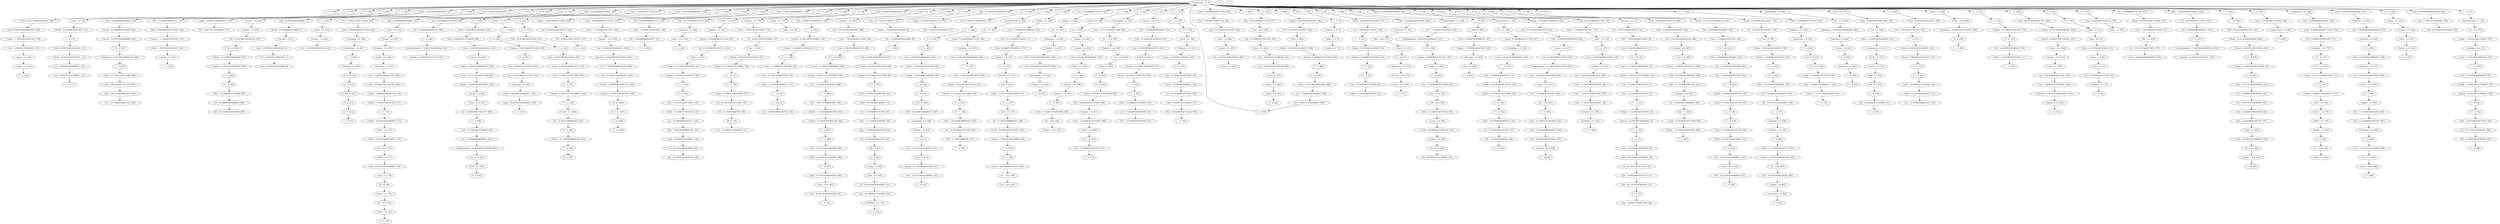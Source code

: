 strict digraph "" {
"('an', -10.618595071429148, 242)";
"('will', -22.834496893640612, 826)";
"('in', -25.0, 940)";
"('.', 0, 458)";
"('sad', -5.0, 547)";
"('dad', 1.0, 784)";
"('ever-cheerful', 0, 572)";
"('carol', -11.940227289286032, 686)";
"('.', 0, 117)";
"(\"'\", 0, 920)";
"('.', 0, 1009)";
"('her', -2.154648767857287, 420)";
"('seems', -1.154648767857287, 523)";
"('a', 0, 755)";
"('i', 0, 205)";
"('had', 1.0, 505)";
"('played', 1.0, 322)";
"('ross', 1.0, 515)";
"('role', -8.1847616864613411, 684)";
"('even', 1.0, 642)";
"(';', 0, 250)";
"('.', 0, 187)";
"('staple', 1.0, 861)";
"('(', 0, 109)";
"('age', -18.43957633148683, 747)";
"('has', -8.3567355642862324, 113)";
"('!', 0, 638)";
"('brady', -3.6509161586198857, 645)";
"('.', 0, 701)";
"('.', 0, 855)";
"(\"''\", 0, 128)";
"('brady', 3.0646094042447132, 426)";
"('the', -4.2232498410187347, 22)";
"('known', -3.0, 14)";
"('icons', 1.0, 193)";
"('really', -8.0948760571433187, 359)";
"('missed', -4.0, 887)";
"('at', -16.499049650001211, 332)";
"(',', 0, 899)";
"('who', 1.0, 321)";
"('robert', -6.8330165500004032, 173)";
"('residing', -5.0, 575)";
"('.', 0, 520)";
"('now', -9.649735207179269, 256)";
"('role', -5.2548146450254887, 422)";
"('was', -5.0, 1026)";
"('us', -8.0948760571433187, 648)";
"('of', 5.5992807037681249, 771)";
"('tv', -5.0, 738)";
"('at', 6.6432644357137676, 948)";
"('legends', 1.0, 564)";
"('2', 0, 257)";
"('at', -13.606260389286838, 922)";
"(\"'the\", 0, 325)";
"('the', -11.112285532592843, 94)";
"('bunch', 1.4145972310040378, 664)";
"('mom', -11.36792115478822, 742)";
"('to', -43.0, 369)";
"('over', -7.3567355642862342, 576)";
"('mom', -6.2101173084630901, 775)";
"('the', 19.888375079490633, 272)";
"('has', -33.237190142858296, 695)";
"('time', 1.0, 376)";
"('82', -9.5877672765309967, 116)";
"('brady', -23.797492847213682, 213)";
"('entertainment', -7.3567355642862342, 1018)";
"('brady', 9.7801349671093085, 203)";
"('hopes', 1.0, 368)";
"('bunch', -7.780537025327952, 171)";
"('dies', -9.2371901428582959, 711)";
"('at', -7.8206818678580952, 795)";
"('beauty', 1.0, 273)";
"('as', -7.0, 18)";
"('genuinely', 1.0, 474)";
"('the', 26.777410771064737, 83)";
"('close', 1.0, 609)";
"('particularly', 1.0, 355)";
"(',', 0, 658)";
"('entertainment', -11.142314085714979, 819)";
"('what', 0.0, 389)";
"('taken', -4.9402272892860317, 643)";
"('has', -17.404173592857891, 91)";
"('worked', 1.0, 384)";
"('bunch', -10.845581777438611, 580)";
"(\"'the\", 0, 983)";
"('...', 0, 758)";
"(\"''\", 0, 43)";
"('thanks', -2.4165082750002016, 814)";
"('known', 0.0, 912)";
"('are', -3.0474380285716594, 254)";
"('woman', 1.0, 397)";
"('to', -33.0, 653)";
"('mike', 1.0, 72)";
"(\"'\", 0, 726)";
"('82', 17.103058180867251, 521)";
"('.', 0, 586)";
"('a', 0, 98)";
"('life', 1.0, 976)";
"('many', 1.0, 192)";
"('at', -19.391838910715585, 157)";
"('via', -14.044655769333048, 936)";
"('nowhere', 1.0, 57)";
"('mom', 9.2632942305123027, 981)";
"('regular', 1.0, 165)";
"(',', 0, 932)";
"('stings', 1.0, 360)";
"('of', 13.639712281507251, 2)";
"('82', -9.5877672765309967, 713)";
"('from', -12.0, 647)";
"('.', 0, 132)";
"('brady', 26.568948874270802, 901)";
"('82', -21.450356368708, 729)";
"(\"'\", 0, 617)";
"('bunch', -4.7154922732172864, 452)";
"('``', 0, 449)";
"('brady', 3.0646094042447132, 170)";
"('well', 1.0, 602)";
"('most', 1.0, 740)";
"('tv', 1.0, 445)";
"('very', 1.0, 888)";
"('brady', 9.7801349671093085, 126)";
"(\"'\", 0, 403)";
"('``', 0, 86)";
"('at', -2.0351033464293522, 486)";
"('bunch', -4.7154922732172864, 89)";
"('.', 0, 776)";
"('of', -2.4411508739710008, 721)";
"('ellis', 1.0, 514)";
"('mom', 9.2632942305123027, 787)";
"('at', -2.0351033464293522, 858)";
"('what', -2.0, 78)";
"('.', 0, 194)";
"(',', 0, 70)";
"(']', 0, 413)";
"('robert', -4.9402272892860317, 777)";
"('82', -3.656472730442502, 971)";
"(',', 0, 980)";
"('has', -6.0948760571433169, 640)";
"('in', -17.0, 842)";
"('career', 1.0, 392)";
"('shag', 1.0, 339)";
"('that', -11.114708727897195, 381)";
"('a', 0, 390)";
"('all', -18.0, 364)";
"('gone', 1.0, 245)";
"(\"'s\", 0, 773)";
"('amp', -5.5711570428574895, 277)";
"('of', -10.481582451710125, 563)";
"('tv', -3.0, 573)";
"(',', 0, 665)";
"('prince', 1.0, 209)";
"('the', 33.666446462638845, 3)";
"('presence', 1.0, 857)";
"('you', -2.3248676035896345, 270)";
"('from', -12.0, 993)";
"('is', -3.5711570428574895, 977)";
"(\"'the\", 0, 789)";
"('chicago', 1.0, 798)";
"('82', -24.416003641752248, 748)";
"('ever-cheerful', 0, 145)";
"('and', -17.246742565762002, 383)";
"('on', 0.21015887569243752, 661)";
"(\"''\", 0, 694)";
"('her', -13.571157042857486, 598)";
"(\"'the\", 0, 662)";
"('years', 1.0, 817)";
"('on', -17.044655769333055, 688)";
"('on', -2.2548146450254904, 85)";
"('82', -21.450356368708, 457)";
"('of', -26.56244560718838, 335)";
"('82', 2.2748218156459998, 8)";
"('for', -29.822162211498309, 241)";
"('mourning', 1.0, 208)";
"('henderson', 71, 0)";
"('i', 0, 50)";
"('dies', 3.3814049285708521, 947)";
"('.', 0, 210)";
"('over', -4.8330165500004032, 978)";
"('was', -31.0, 363)";
"('t', 0, 995)";
"('really', -1.7855785214287447, 958)";
"('was', 5.0, 161)";
"('too', -2.309297535714574, 637)";
"('for', -4.6713229200256947, 682)";
"('dies', -9.2371901428582959, 794)";
"('at', -39.64136373571619, 30)";
"(',', 0, 428)";
"('at', -7.8206818678580952, 934)";
"('lady', -15.0, 476)";
"('died', 4.3913059890684831, 556)";
"('via', -12.579682248615121, 318)";
"(',', 0, 453)";
"('has', -10.618595071429148, 44)";
"('last', 1.0, 163)";
"('of', -7.8014385924637502, 380)";
"('82', -21.450356368708, 158)";
"('.', 0, 218)";
"('...', 0, 249)";
"('dies', 5.9051239428566813, 138)";
"('tv', -7.0, 774)";
"('think', 1.0, 379)";
"('carol', -11.940227289286032, 19)";
"(',', 0, 905)";
"('.', 0, 302)";
"('a', 0, 860)";
"('seems', -9.3567355642862342, 802)";
"('brady', 6.4223721856770126, 152)";
"('thanksgiving', -10.618595071429148, 652)";
"('to', -29.0, 803)";
"('what', -5.0, 394)";
"('like', -10.0, 471)";
"('dead', -13.666033100000806, 727)";
"('.', 0, 343)";
"('.', 0, 1036)";
"('over', -4.8330165500004032, 448)";
"('know', -9.9876653178576902, 605)";
"(',', 0, 846)";
"('of', -10.481582451710125, 818)";
"(';', 0, 133)";
"('tv', -17.0, 599)";
"('my', -1.0474380285716594, 975)";
"('future', 1.0, 631)";
"(\"''\", 0, 315)";
"('has', -17.404173592857891, 130)";
"('out', 1.0, 55)";
"('hear', -4.309297535714574, 549)";
"('has', -10.618595071429148, 316)";
"('everyone', 1.0, 806)";
"('known', -3.0, 681)";
"(',', 0, 328)";
"('at', -19.391838910715585, 728)";
"('missed', -2.0, 854)";
"('11', 1.0, 410)";
"('bunch', 13.674776239446688, 902)";
"('role', -2.3248676035896345, 914)";
"('82', -9.5877672765309967, 796)";
"('brady', 19.853423311406207, 984)";
"('brady', 6.4223721856770126, 451)";
"(',', 0, 581)";
"('on', 0.21015887569243752, 324)";
"('brady', 19.853423311406207, 790)";
"('3', 0, 1049)";
"(',', 0, 154)";
"('the', 23.332892925277683, 252)";
"(')', 0, 112)";
"('2016', -7.0474380285716585, 757)";
"('.', 0, 172)";
"('the', 30.221928616851791, 1023)";
"('liked', 1.0, 780)";
"('just', 0.60507943784621965, 508)";
"(',', 0, 320)";
"('.', 0, 824)";
"('boot', 1.0, 654)";
"('died', 6.7934794918013619, 76)";
"('the', 12.999339387916525, 816)";
"('rip', -24.379504228573275, 303)";
"('thank', 1.0, 269)";
"(',', 0, 718)";
"('weekly', -4.309297535714574, 952)";
"('lovely', -14.0, 475)";
"('too', -27.54648767857287, 611)";
"('in', -19.0, 400)";
"('.', 0, 865)";
"('together', 1.0, 385)";
"('says', 1.0, 123)";
"('like', -4.0, 52)";
"('on', 5.1401059171282917, 310)";
"('at', -19.391838910715585, 93)";
"('actress', -3.0474380285716594, 931)";
"('be', -1.8562187458071104, 482)";
"('.', 0, 649)";
"('know', 0.10721073928562763, 418)";
"('.', 0, 546)";
"('today', 1.0, 557)";
"('.', 0, 829)";
"('bunch', 7.5446867352253619, 791)";
"('has', 0.69070246428542603, 189)";
"('reed', 1.0, 174)";
"('she', 0.4288429571425123, 884)";
"('be', -3.6274624949685332, 886)";
"('82', 2.2748218156459998, 766)";
"('82', -33.312945460885004, 435)";
"('brady', -13.724204502916784, 896)";
"('was', -11.0, 859)";
"('a', 0, 473)";
"('she', -35.534152996430556, 698)";
"('.', 0, 869)";
"('on', -31.834496893640612, 651)";
"('died', -19.63042903826031, 131)";
"('has', -15.142314085714975, 330)";
"('thanksgiving', -6.8330165500004032, 357)";
"('at', -19.391838910715585, 456)";
"('mom', 9.2632942305123027, 37)";
"('is', 0.21442147857125526, 404)";
"(',', 0, 680)";
"('brady', 6.4223721856770126, 723)";
"('will', -11.114708727897195, 891)";
"('character', 1.0, 167)";
"('dies', -4.1897521142866374, 969)";
"('the', -7.6677676868057887, 333)";
"(';', 0, 415)";
"('this', -6.2020867964289472, 565)";
"('-', 0, 82)";
"('age', -19.904549852204756, 95)";
"('ann', 1.0, 179)";
"(\"''\", 0, 582)";
"('died', -24.434776043726067, 431)";
"('.', 0, 196)";
"('at', -19.391838910715585, 746)";
"('.', 0, 159)";
"('america', 1.0, 772)";
"('the', 23.332892925277683, 483)";
"('the', 16.443857233703579, 629)";
"('matriarch', -2.4165082750002016, 904)";
"('brunch', 1.0, 5)";
"('great', 1.0, 391)";
"('in', -37.0, 182)";
"('next', 1.0, 484)";
"(',', 0, 986)";
"('davis', 1.0, 181)";
"('bunch', -23.105760785881266, 25)";
"(\"'\", 0, 329)";
"('-', 0, 33)";
"('mrs.', 0, 894)";
"('broadway', -6.8330165500004032, 843)";
"('tracee', 1.0, 513)";
"('.', 0, 632)";
"(',', 0, 443)";
"('iconic', -3.0, 342)";
"('is', 1.4762809857141703, 623)";
"('peace', -16.0, 868)";
"('foreseeable', 1.0, 630)";
"('young', 1.0, 525)";
"('too', -4.8330165500004032, 191)";
"('.', 0, 268)";
"('bunch', -23.105760785881266, 263)";
"('bunch', 1.4145972310040378, 918)";
"('brady', -0.29315337718758627, 579)";
"(\"'\", 0, 793)";
"('the', -7.6677676868057887, 690)";
"('.', 0, 603)";
"('for', 1.6163869028424607, 913)";
"(';', 0, 800)";
"('.', 0, 897)";
"('82', -15.519061822619499, 923)";
"('on', 5.1401059171282917, 788)";
"('brady', 13.137897748541608, 917)";
"('you', -21.369523372922682, 825)";
"('thanks', -1.154648767857287, 754)";
"('for', -2.575419645736309, 271)";
"('news', -5.5711570428574895, 551)";
"('app', 1.0, 938)";
"('.', 0, 942)";
"('brady', -13.724204502916784, 691)";
"('brady', 19.853423311406207, 312)";
"('2016', -21.725805810714775, 801)";
"('miracles-i', 0, 844)";
"('irl', 1.0, 610)";
"('died', -17.228255535527431, 331)";
"('--', 0, 388)";
"('lot', -2.4165082750002016, 756)";
"('peace', -15.0, 941)";
"('seemed', 1.0, 470)";
"('be', -28.424874983228442, 804)";
"('to', 1.0, 625)";
"('.', 0, 142)";
"('rest', -17.451611621429553, 866)";
"('the', -4.2232498410187347, 863)";
"('.', 0, 436)";
"('b.', 0, 180)";
"('mom', -1.0523134621379597, 574)";
"('the', 6.1103036963424202, 578)";
"('died', -19.63042903826031, 92)";
"('gave', 1.0, 821)";
"('.', 0, 477)";
"('a', 0, 561)";
"('07";
"('dies', -24.379504228573275, 583)";
"('on', -7.1847616864613428, 1042)";
"('dominate', 1.0, 626)";
"(',', 0, 596)";
"('weekly', -4.309297535714574, 1019)";
"(',', 0, 911)";
"('in', 1.0, 509)";
"(',', 0, 737)";
"('died', -19.63042903826031, 745)";
"('.', 0, 516)";
"('musicals', 1.0, 847)";
"('residing', -3.0, 447)";
"('and', -4.6713229200256947, 393)";
"('for', 1.6163869028424607, 419)";
"('can', -3.0474380285716594, 378)";
"('bunch', -4.7154922732172864, 153)";
"('``', 0, 23)";
"('she', -27.962995953573063, 362)";
"('!', 0, 655)";
"('castle', 1.0, 73)";
"('will', -0.85989408287170743, 481)";
"('lady', -15.0, 305)";
"(';', 0, 414)";
"('!', 0, 199)";
"('died', -24.434776043726067, 175)";
"(\"'the\", 0, 916)";
"('mom', 4.1054903841871724, 446)";
"('brady', 3.0646094042447132, 1044)";
"('.', 0, 386)";
"('.', 0, 880)";
"('brady', -13.724204502916784, 24)";
"('mom', -44.893646155901578, 367)";
"('tribune', 1.0, 799)";
"('on', 5.1401059171282917, 38)";
"('iconic', -1.0, 659)";
"('were', -11.880454578572063, 608)";
"('dead', 0.21442147857125526, 974)";
"('on', -17.044655769333055, 21)";
"('taken', -1.7855785214287447, 190)";
"('reid', 1.0, 778)";
"('still', -6.2020867964289472, 207)";
"('in', -27.0, 867)";
"('you', -0.85989408287170743, 1037)";
"('.', 0, 236)";
"('came', 1.0, 54)";
"('be', -0.084974996645688528, 853)";
"('(', 0, 354)";
"('weekend', 1.0, 864)";
"('82', 5.2404690886902507, 141)";
"('carol', -7.0474380285716585, 202)";
"('favorite', -3.0474380285716594, 1041)";
"('mom', 9.2632942305123027, 309)";
"('-', 0, 797)";
"('the', 12.999339387916525, 87)";
"('at', -7.8206818678580952, 989)";
"('mom', -34.57803846325131, 285)";
"('the', 12.999339387916525, 424)";
"('and', -29.822162211498309, 178)";
"('lover', 1.0, 69)";
"('living', 1.0, 164)";
"('of', -21.202157888695623, 261)";
"('``', 0, 39)";
"('has', -21.927892607143718, 430)";
"('82', -45.175534553061993, 32)";
"('be', -40.823581227358396, 370)";
"('bunch', -7.780537025327952, 1045)";
"('at', -2.0351033464293522, 621)";
"('.', 0, 697)";
"('82.', 0, 97)";
"('never', 1.0, 779)";
"('always', -9.0, 892)";
"('82', 5.2404690886902507, 1016)";
"('lovely', -7.0, 396)";
"('has', -33.237190142858296, 28)";
"('-', 0, 991)";
"('ap', -14.404173592857894, 34)";
"(',', 0, 919)";
"(',', 0, 36)";
"('coach', 1.0, 485)";
"('brady', 6.4223721856770126, 88)";
"('huge', 1.0, 99)";
"('.', 0, 468)";
"('brady', 26.568948874270802, 4)";
"('dead', -1.0474380285716594, 219)";
"('has', -17.404173592857891, 744)";
"('.', 0, 215)";
"('bunch', -4.7154922732172864, 724)";
"('on', 0.21015887569243752, 915)";
"('82', 8.2061163617345017, 221)";
"('now', -8.1847616864613411, 255)";
"('bradys', 1.0, 607)";
"('.', 0, 398)";
"(\"''\", 0, 26)";
"('brady', 23.211186092838506, 928)";
"('.', 0, 283)";
"('at', 9.5360536964281373, 220)";
"('brady', 13.137897748541608, 326)";
"('of', -21.202157888695623, 280)";
"(',', 0, 144)";
"('mom', -13.946823077950789, 129)";
"('lot', -4.309297535714574, 562)";
"('she', -26.070206692858697, 433)";
"('via', -19.904549852204756, 134)";
"('died', 9.1956529945342425, 954)";
"('.', 0, 559)";
"('to', -33.0, 286)";
"('the', -4.2232498410187347, 937)";
"('.', 0, 104)";
"(')', 0, 358)";
"('tv', -25.0, 783)";
"('of', -10.481582451710125, 56)";
"('.', 0, 204)";
"('brady', -0.29315337718758627, 687)";
"('carol', -20.094876057143317, 281)";
"('a', 0, 262)";
"('.', 0, 618)";
"(',', 0, 27)";
"('aged', -4.9402272892860317, 712)";
"('peace', -12.0, 401)";
"('died', -36.445643557390461, 696)";
"('dies', -19.332066200001613, 156)";
"('.', 0, 813)";
"('us', -7.463946303571861, 822)";
"('taking', 1.0, 805)";
"('now', -0.85989408287170743, 405)";
"('brady', 19.853423311406207, 40)";
"('not', -17.451611621429553, 211)";
"('-', 0, 373)";
"('!', 0, 198)";
"('died', -10.021735027328791, 114)";
"(',', 0, 13)";
"('.', 0, 883)";
"('that', -6.7197881657434149, 53)";
"('the', 30.221928616851791, 927)";
"(',', 0, 417)";
"('being', 1.0, 781)";
"('mom', 4.1054903841871724, 323)";
"('the', 12.999339387916525, 450)";
"('dies', -6.7134711285724684, 906)";
"(',', 0, 786)";
"('brady', 13.137897748541608, 663)";
"('at', 3.7504751749993943, 765)";
"('``', 0, 689)";
"('!', 0, 753)";
"('brady', -0.29315337718758627, 258)";
"('.', 0, 552)";
"('.', 0, 1033)";
"('via', -21.369523372922682, 731)";
"('role', -0.85989408287170743, 770)";
"('.', 0, 961)";
"('was', 5.0, 507)";
"('bunch', -23.105760785881266, 692)";
"('short', 1.0, 260)";
"('only', -1.154648767857287, 375)";
"('at', -13.606260389286838, 668)";
"('of', -42.643308762666628, 101)";
"('dies', -14.284628171429958, 921)";
"('favorite', -5.5711570428574895, 1031)";
"('brady', 23.211186092838506, 1024)";
"('tv', -3.0, 421)";
"('missed', -18.0, 828)";
"('of', -7.8014385924637502, 1029)";
"(\"'s\", 0, 259)";
"('mother', 1.0, 660)";
"('";
"('as', -7.0, 685)";
"('away', 1.0, 646)";
"('at', 3.7504751749993943, 7)";
"('entertainment', -7.3567355642862342, 951)";
"('.', 0, 675)";
"('bunch', 10.609731487336024, 1025)";
"(\"''\", 0, 542)";
"('still', -1.7855785214287447, 524)";
"('tv', 1.0, 146)";
"('.', 0, 500)";
"('lt', 1.0, 1047)";
"(',', 0, 408)";
"('performed', 1.0, 841)";
"('including', 1.0, 597)";
"(\"''\", 0, 454)";
"('the', 33.666446462638845, 769)";
"('that', -2.3248676035896345, 510)";
"('and', -13.054936017183234, 498)";
"('famous', 1.0, 741)";
"('82', -9.5877672765309967, 990)";
"('trending', 1.0, 406)";
"(\"''\", 0, 90)";
"('.', 0, 58)";
"('82', -27.381650914796502, 336)";
"('``', 0, 125)";
"('``', 0, 577)";
"('dies', -9.2371901428582959, 933)";
"('.', 0, 361)";
"('in', -25.0, 176)";
"('of', -29.242589466434751, 96)";
"('an', -8.7258058107147765, 239)";
"('with', 1.0, 512)";
"('her', -5.4165082750002007, 856)";
"('was', -23.0, 238)";
"(',', 0, 743)";
"('me', 1.0, 960)";
"('.', 0, 1022)";
"('brady', -17.081967284349084, 282)";
"('the', 19.888375079490633, 124)";
"('she', 0.4288429571425123, 543)";
"(\"'m\", 0, 206)";
"('82', -27.381650914796502, 585)";
"('&', 0, 1046)";
"('mrs.', 0, 110)";
"('(', 0, 265)";
"('``', 0, 311)";
"('she', -20.391838910715578, 237)";
"('.', 0, 222)";
"('[', 0, 411)";
"('rip', -14.284628171429958, 517)";
"('all', -19.0, 287)";
"('be', -16.026168739098487, 893)";
"('carol', -18.463946303571859, 895)";
"('trends', 1.0, 620)";
"('.', 0, 518)";
"('82', 5.2404690886902507, 949)";
"('wit', 1.0, 279)";
"(',', 0, 308)";
"('went', 1.0, 992)";
"('role', -8.1847616864613411, 17)";
"('shows', 1.0, 1032)";
"('famed', 1.0, 719)";
"('``', 0, 926)";
"('always', -3.0, 1039)";
"('the', 9.5548215421294742, 169)";
"('part', 1.0, 100)";
"(\"''\", 0, 930)";
"('my', -26.284628171429958, 102)";
"('feel', 1.0, 51)";
"('i', 0, 604)";
"('rest', -12.404173592857894, 399)";
"('bunch', -1.6504475211066243, 127)";
"('i', 0, 377)";
"('carol', -13.571157042857486, 644)";
"('.', 0, 526)";
"('as', -12.0, 601)";
"('!', 0, 752)";
"('dies', -9.2371901428582959, 988)";
"('.', 0, 567)";
"('ranking', 1.0, 409)";
"('no', 0.10721073928562763, 197)";
"('for', -4.6713229200256947, 15)";
"('for', -17.246742565762002, 862)";
"('a', 0, 284)";
"('losing', -3.0474380285716594, 560)";
"('and', -27.726258937208925, 650)";
"('a', 0, 395)";
"(\"'s\", 0, 253)";
"('dude', 1.0, 77)";
"('mean', 1.0, 845)";
"('...', 0, 996)";
"('not', -4.8330165500004032, 201)";
"('age', -18.43957633148683, 334)";
"('age', -3.7898411243075607, 140)";
"(',', 0, 925)";
"(';', 0, 1048)";
"('!', 0, 246)";
"(',', 0, 42)";
"('talented', 1.0, 304)";
"('ever-cheerful', 0, 444)";
"('you', -2.3248676035896345, 957)";
"('adult', 1.0, 166)";
"('my', -9.8804545785720634, 1030)";
"('her', -7.0474380285716585, 16)";
"('.', 0, 49)";
"('was', -1.0, 341)";
"(',', 0, 693)";
"('brady', -0.29315337718758627, 20)";
"('much', -3.6783677821431171, 889)";
"('.', 0, 503)";
"('just', -0.85989408287170743, 522)";
"('forever', 1.0, 852)";
"('the', 9.5548215421294742, 1043)";
"('.', 0, 612)";
"('commercial', 1.0, 511)";
"('2014', 1.0, 183)";
"('82', -15.519061822619499, 669)";
"('she', -12.820681867858092, 469)";
"('senator', 1.0, 71)";
"('-', 0, 950)";
"('haircut', 1.0, 340)";
"('age', -28.694390976512317, 31)";
"('family', -11.0, 600)";
"('bunch', 7.5446867352253619, 41)";
"('every', 1.0, 366)";
"('at', 6.6432644357137676, 1015)";
"('were', -1.154648767857287, 1038)";
"('is', 1.4762809857141703, 973)";
"('one', 1.0, 1028)";
"('was', -29.0, 434)";
"('dies', 0.85768591428502106, 6)";
"('...', 0, 955)";
"('a', 0, 782)";
"('you', -14.044655769333048, 820)";
"('twitter', 1.0, 627)";
"('rest', -16.189752114286637, 939)";
"('dies', 3.3814049285708521, 1014)";
"('going', 1.0, 624)";
"('died', -12.42390853006167, 317)";
"('dies', -14.284628171429958, 667)";
"('long', 1.0, 244)";
"('at', -25.177417432144331, 584)";
"('was', -39.0, 699)";
"('...', 0, 558)";
"('positivity', 1.0, 545)";
"('this', -4.9402272892860317, 550)";
"('at', -4.9278926071437255, 907)";
"('icon', 1.0, 240)";
"('and', -10.959032742893847, 890)";
"('year', -6.8330165500004032, 566)";
"('.', 0, 306)";
"(\"'\", 0, 666)";
"('on', -4.7197881657434166, 423)";
"('bunch', 7.5446867352253619, 985)";
"('the', 33.666446462638845, 900)";
"('.', 0, 749)";
"(',', 0, 792)";
"(';', 0, 251)";
"('embraced', 1.0, 768)";
"('.', 0, 184)";
"('mrs.', 0, 212)";
"('to', -9.0, 548)";
"('brady', 16.495660529973907, 111)";
"('bunch', 7.5446867352253619, 313)";
"('residing', -3.0, 148)";
"('the', 12.999339387916525, 151)";
"('!', 0, 200)";
"('always', -5.0, 1027)";
"('.2016', 0, 956)";
"('her', -7.0474380285716585, 683)";
"('for', -4.6713229200256947, 628)";
"('at', -7.8206818678580952, 115)";
"('!', 0, 807)";
"(',', 0, 274)";
"('be', -28.424874983228442, 827)";
"('the', 30.221928616851791, 374)";
"('on', -17.044655769333055, 356)";
"('-', 0, 1017)";
"(\"'\", 0, 987)";
"('2016', -0.52371901428582923, 188)";
"('bunch', 1.4145972310040378, 327)";
"('the', 33.666446462638845, 162)";
"('#', 0, 730)";
"('more', 1.0, 619)";
"('draining', 1.0, 959)";
"('2016', -5.4165082750002007, 639)";
"('on', 5.1401059171282917, 982)";
"(';', 0, 278)";
"(',', 0, 497)";
"('died', -12.42390853006167, 45)";
"(',', 0, 725)";
"(\"''\", 0, 849)";
"('will', 2.0700529585641463, 851)";
"(\"''\", 0, 429)";
"('1992', 1.0, 177)";
"('82', -6.6221200034867493, 908)";
"('over', -4.8330165500004032, 149)";
"('broadway', -8.0948760571433187, 994)";
"('that', -27.22941745579439, 365)";
"('my', -4.8330165500004032, 1040)";
"('at', 9.5360536964281373, 139)";
"('``', 0, 150)";
"('mom', -1.0523134621379597, 720)";
"('aged', -3.6783677821431171, 970)";
"(\"'s\", 0, 903)";
"('82', -48.141181826106248, 700)";
"(\"'the\", 0, 722)";
"('&', 0, 276)";
"('now', -8.1847616864613411, 641)";
"('democracy', 1.0, 499)";
"('dies', -19.332066200001613, 455)";
"('will', -2.3248676035896345, 885)";
"('mom', 4.1054903841871724, 147)";
"('bunch', -7.780537025327952, 427)";
"('texas', 1.0, 487)";
"('worldwide', 1.0, 407)";
"('.', 0, 432)";
"(\"'s\", 0, 739)";
"('the', -24.890356915741052, 606)";
"(',', 0, 571)";
"('such', 1.0, 472)";
"('on', -7.1847616864613428, 168)";
"('warmth', 1.0, 275)";
"('died', -36.445643557390461, 29)";
"('she', 0.4288429571425123, 504)";
"(\"'s\", 0, 338)";
"('her', -13.571157042857486, 382)";
"('via', -12.579682248615121, 909)";
"('radiated', 1.0, 544)";
"('too', -21.237190142858296, 214)";
"('for', -6.7672261943150787, 815)";
"('all', -13.0, 823)";
"('82', -9.5877672765309967, 935)";
"('bunch', 10.609731487336024, 929)";
"('``', 0, 425)";
"('dies', 0.85768591428502106, 764)";
"(',', 0, 314)";
"('mom', 1.5265884610246054, 84)";
"('childhood', 1.0, 103)";
"('!', 0, 848)";
"(\"''\", 0, 155)";
"('era', 1.0, 243)";
"('an', -10.618595071429148, 242)" -> "('era', 1.0, 243)";
"('will', -22.834496893640612, 826)" -> "('be', -28.424874983228442, 827)";
"('in', -25.0, 940)" -> "('peace', -15.0, 941)";
"('sad', -5.0, 547)" -> "('to', -9.0, 548)";
"('ever-cheerful', 0, 572)" -> "('tv', -3.0, 573)";
"('carol', -11.940227289286032, 686)" -> "('brady', -0.29315337718758627, 687)";
"(\"'\", 0, 920)" -> "('dies', -14.284628171429958, 921)";
"('her', -2.154648767857287, 420)" -> "('tv', -3.0, 421)";
"('seems', -1.154648767857287, 523)" -> "('still', -1.7855785214287447, 524)";
"('a', 0, 755)" -> "('lot', -2.4165082750002016, 756)";
"('i', 0, 205)" -> "(\"'m\", 0, 206)";
"('played', 1.0, 322)" -> "('mom', 4.1054903841871724, 323)";
"('ross', 1.0, 515)" -> "('.', 0, 516)";
"('role', -8.1847616864613411, 684)" -> "('as', -7.0, 685)";
"('even', 1.0, 642)" -> "('taken', -4.9402272892860317, 643)";
"(';', 0, 250)" -> "(';', 0, 251)";
"('.', 0, 187)" -> "('2016', -0.52371901428582923, 188)";
"('staple', 1.0, 861)" -> "('for', -17.246742565762002, 862)";
"('(', 0, 109)" -> "('mrs.', 0, 110)";
"('age', -18.43957633148683, 747)" -> "('82', -24.416003641752248, 748)";
"('has', -8.3567355642862324, 113)" -> "('died', -10.021735027328791, 114)";
"('!', 0, 638)" -> "('2016', -5.4165082750002007, 639)";
"('brady', -3.6509161586198857, 645)" -> "('away', 1.0, 646)";
"('.', 0, 855)" -> "('her', -5.4165082750002007, 856)";
"(\"''\", 0, 128)" -> "('mom', -13.946823077950789, 129)";
"('brady', 3.0646094042447132, 426)" -> "('bunch', -7.780537025327952, 427)";
"('the', -4.2232498410187347, 22)" -> "('``', 0, 23)";
"('known', -3.0, 14)" -> "('for', -4.6713229200256947, 15)";
"('icons', 1.0, 193)" -> "('.', 0, 194)";
"('really', -8.0948760571433187, 359)" -> "('stings', 1.0, 360)";
"('missed', -4.0, 887)" -> "('very', 1.0, 888)";
"('at', -16.499049650001211, 332)" -> "('the', -7.6677676868057887, 333)";
"(',', 0, 899)" -> "('the', 33.666446462638845, 900)";
"('who', 1.0, 321)" -> "('played', 1.0, 322)";
"('robert', -6.8330165500004032, 173)" -> "('reed', 1.0, 174)";
"('residing', -5.0, 575)" -> "('over', -7.3567355642862342, 576)";
"('.', 0, 520)" -> "('82', 17.103058180867251, 521)";
"('now', -9.649735207179269, 256)" -> "('2', 0, 257)";
"('role', -5.2548146450254887, 422)" -> "('on', -4.7197881657434166, 423)";
"('was', -5.0, 1026)" -> "('always', -5.0, 1027)";
"('us', -8.0948760571433187, 648)" -> "('.', 0, 649)";
"('of', 5.5992807037681249, 771)" -> "('america', 1.0, 772)";
"('tv', -5.0, 738)" -> "(\"'s\", 0, 739)";
"('at', 6.6432644357137676, 948)" -> "('82', 5.2404690886902507, 949)";
"('legends', 1.0, 564)" -> "('this', -6.2020867964289472, 565)";
"('2', 0, 257)" -> "('brady', -0.29315337718758627, 258)";
"('at', -13.606260389286838, 922)" -> "('82', -15.519061822619499, 923)";
"(\"'the\", 0, 325)" -> "('brady', 13.137897748541608, 326)";
"('the', -11.112285532592843, 94)" -> "('age', -19.904549852204756, 95)";
"('bunch', 1.4145972310040378, 664)" -> "(',', 0, 665)";
"('mom', -11.36792115478822, 742)" -> "(',', 0, 743)";
"('to', -43.0, 369)" -> "('be', -40.823581227358396, 370)";
"('over', -7.3567355642862342, 576)" -> "('``', 0, 577)";
"('mom', -6.2101173084630901, 775)" -> "('.', 0, 776)";
"('the', 19.888375079490633, 272)" -> "('beauty', 1.0, 273)";
"('has', -33.237190142858296, 695)" -> "('died', -36.445643557390461, 696)";
"('time', 1.0, 376)" -> "('i', 0, 377)";
"('82', -9.5877672765309967, 116)" -> "('.', 0, 117)";
"('brady', -23.797492847213682, 213)" -> "('too', -21.237190142858296, 214)";
"('entertainment', -7.3567355642862342, 1018)" -> "('weekly', -4.309297535714574, 1019)";
"('brady', 9.7801349671093085, 203)" -> "('.', 0, 204)";
"('hopes', 1.0, 368)" -> "('to', -43.0, 369)";
"('bunch', -7.780537025327952, 171)" -> "('.', 0, 172)";
"('dies', -9.2371901428582959, 711)" -> "('aged', -4.9402272892860317, 712)";
"('at', -7.8206818678580952, 795)" -> "('82', -9.5877672765309967, 796)";
"('beauty', 1.0, 273)" -> "(',', 0, 274)";
"('as', -7.0, 18)" -> "('carol', -11.940227289286032, 19)";
"('genuinely', 1.0, 474)" -> "('lovely', -14.0, 475)";
"('the', 26.777410771064737, 83)" -> "('mom', 1.5265884610246054, 84)";
"('close', 1.0, 609)" -> "('irl', 1.0, 610)";
"('particularly', 1.0, 355)" -> "('on', -17.044655769333055, 356)";
"(',', 0, 658)" -> "('iconic', -1.0, 659)";
"('entertainment', -11.142314085714979, 819)" -> "('you', -14.044655769333048, 820)";
"('what', 0.0, 389)" -> "('a', 0, 390)";
"('taken', -4.9402272892860317, 643)" -> "('carol', -13.571157042857486, 644)";
"('has', -17.404173592857891, 91)" -> "('died', -19.63042903826031, 92)";
"('worked', 1.0, 384)" -> "('together', 1.0, 385)";
"('bunch', -10.845581777438611, 580)" -> "(',', 0, 581)";
"(\"'the\", 0, 983)" -> "('brady', 19.853423311406207, 984)";
"(\"''\", 0, 43)" -> "('has', -10.618595071429148, 44)";
"('thanks', -2.4165082750002016, 814)" -> "('for', -6.7672261943150787, 815)";
"('known', 0.0, 912)" -> "('for', 1.6163869028424607, 913)";
"('are', -3.0474380285716594, 254)" -> "('now', -8.1847616864613411, 255)";
"('woman', 1.0, 397)" -> "('.', 0, 398)";
"('to', -33.0, 653)" -> "('boot', 1.0, 654)";
"('mike', 1.0, 72)" -> "('castle', 1.0, 73)";
"(\"'\", 0, 726)" -> "('dead', -13.666033100000806, 727)";
"('82', 17.103058180867251, 521)" -> "('just', -0.85989408287170743, 522)";
"('a', 0, 98)" -> "('huge', 1.0, 99)";
"('life', 1.0, 976)" -> "('is', -3.5711570428574895, 977)";
"('many', 1.0, 192)" -> "('icons', 1.0, 193)";
"('at', -19.391838910715585, 157)" -> "('82', -21.450356368708, 158)";
"('via', -14.044655769333048, 936)" -> "('the', -4.2232498410187347, 937)";
"('nowhere', 1.0, 57)" -> "('.', 0, 58)";
"('mom', 9.2632942305123027, 981)" -> "('on', 5.1401059171282917, 982)";
"('regular', 1.0, 165)" -> "('adult', 1.0, 166)";
"(',', 0, 932)" -> "('dies', -9.2371901428582959, 933)";
"('stings', 1.0, 360)" -> "('.', 0, 361)";
"('of', 13.639712281507251, 2)" -> "('the', 33.666446462638845, 3)";
"('from', -12.0, 647)" -> "('us', -8.0948760571433187, 648)";
"('.', 0, 132)" -> "(';', 0, 133)";
"('brady', 26.568948874270802, 901)" -> "('bunch', 13.674776239446688, 902)";
"('82', -21.450356368708, 729)" -> "('#', 0, 730)";
"(\"'\", 0, 617)" -> "('.', 0, 618)";
"('bunch', -4.7154922732172864, 452)" -> "(',', 0, 453)";
"('``', 0, 449)" -> "('the', 12.999339387916525, 450)";
"('brady', 3.0646094042447132, 170)" -> "('bunch', -7.780537025327952, 171)";
"('well', 1.0, 602)" -> "('.', 0, 603)";
"('most', 1.0, 740)" -> "('famous', 1.0, 741)";
"('tv', 1.0, 445)" -> "('mom', 4.1054903841871724, 446)";
"('very', 1.0, 888)" -> "('much', -3.6783677821431171, 889)";
"('brady', 9.7801349671093085, 126)" -> "('bunch', -1.6504475211066243, 127)";
"(\"'\", 0, 403)" -> "('is', 0.21442147857125526, 404)";
"('``', 0, 86)" -> "('the', 12.999339387916525, 87)";
"('at', -2.0351033464293522, 486)" -> "('texas', 1.0, 487)";
"('bunch', -4.7154922732172864, 89)" -> "(\"''\", 0, 90)";
"('.', 0, 776)" -> "('robert', -4.9402272892860317, 777)";
"('of', -2.4411508739710008, 721)" -> "(\"'the\", 0, 722)";
"('ellis', 1.0, 514)" -> "('ross', 1.0, 515)";
"('mom', 9.2632942305123027, 787)" -> "('on', 5.1401059171282917, 788)";
"('at', -2.0351033464293522, 858)" -> "('was', -11.0, 859)";
"(',', 0, 70)" -> "('senator', 1.0, 71)";
"(']', 0, 413)" -> "(';', 0, 414)";
"('robert', -4.9402272892860317, 777)" -> "('reid', 1.0, 778)";
"(',', 0, 980)" -> "('mom', 9.2632942305123027, 981)";
"('has', -6.0948760571433169, 640)" -> "('now', -8.1847616864613411, 641)";
"('in', -17.0, 842)" -> "('broadway', -6.8330165500004032, 843)";
"('career', 1.0, 392)" -> "('and', -4.6713229200256947, 393)";
"('shag', 1.0, 339)" -> "('haircut', 1.0, 340)";
"('that', -11.114708727897195, 381)" -> "('her', -13.571157042857486, 382)";
"('a', 0, 390)" -> "('great', 1.0, 391)";
"('all', -18.0, 364)" -> "('that', -27.22941745579439, 365)";
"('gone', 1.0, 245)" -> "('!', 0, 246)";
"(\"'s\", 0, 773)" -> "('tv', -7.0, 774)";
"('amp', -5.5711570428574895, 277)" -> "(';', 0, 278)";
"('of', -10.481582451710125, 563)" -> "('legends', 1.0, 564)";
"('tv', -3.0, 573)" -> "('mom', -1.0523134621379597, 574)";
"(',', 0, 665)" -> "(\"'\", 0, 666)";
"('prince', 1.0, 209)" -> "('.', 0, 210)";
"('the', 33.666446462638845, 3)" -> "('brady', 26.568948874270802, 4)";
"('presence', 1.0, 857)" -> "('at', -2.0351033464293522, 858)";
"('you', -2.3248676035896345, 270)" -> "('for', -2.575419645736309, 271)";
"('from', -12.0, 993)" -> "('broadway', -8.0948760571433187, 994)";
"('is', -3.5711570428574895, 977)" -> "('over', -4.8330165500004032, 978)";
"(\"'the\", 0, 789)" -> "('brady', 19.853423311406207, 790)";
"('chicago', 1.0, 798)" -> "('tribune', 1.0, 799)";
"('82', -24.416003641752248, 748)" -> "('.', 0, 749)";
"('ever-cheerful', 0, 145)" -> "('tv', 1.0, 146)";
"('and', -17.246742565762002, 383)" -> "('worked', 1.0, 384)";
"('on', 0.21015887569243752, 661)" -> "(\"'the\", 0, 662)";
"(\"''\", 0, 694)" -> "('has', -33.237190142858296, 695)";
"('her', -13.571157042857486, 598)" -> "('tv', -17.0, 599)";
"(\"'the\", 0, 662)" -> "('brady', 13.137897748541608, 663)";
"('years', 1.0, 817)" -> "('of', -10.481582451710125, 818)";
"('on', -17.044655769333055, 688)" -> "('``', 0, 689)";
"('on', -2.2548146450254904, 85)" -> "('``', 0, 86)";
"('82', -21.450356368708, 457)" -> "('.', 0, 458)";
"('of', -26.56244560718838, 335)" -> "('82', -27.381650914796502, 336)";
"('for', -29.822162211498309, 241)" -> "('an', -10.618595071429148, 242)";
"('mourning', 1.0, 208)" -> "('prince', 1.0, 209)";
"('henderson', 71, 0)" -> "('died', 4.3913059890684831, 556)";
"('henderson', 71, 0)" -> "(',', 0, 925)";
"('henderson', 71, 0)" -> "(',', 0, 911)";
"('henderson', 71, 0)" -> "(',', 0, 737)";
"('henderson', 71, 0)" -> "('lover', 1.0, 69)";
"('henderson', 71, 0)" -> "('.', 0, 1036)";
"('henderson', 71, 0)" -> "('embraced', 1.0, 768)";
"('henderson', 71, 0)" -> "('.', 0, 675)";
"('henderson', 71, 0)" -> "(',', 0, 13)";
"('henderson', 71, 0)" -> "('dies', 3.3814049285708521, 1014)";
"('henderson', 71, 0)" -> "(',', 0, 680)";
"('henderson', 71, 0)" -> "(\"''\", 0, 542)";
"('henderson', 71, 0)" -> "('.', 0, 49)";
"('henderson', 71, 0)" -> "('.', 0, 813)";
"('henderson', 71, 0)" -> "('.', 0, 218)";
"('henderson', 71, 0)" -> "('dies', -4.1897521142866374, 969)";
"('henderson', 71, 0)" -> "('dies', -9.2371901428582959, 711)";
"('henderson', 71, 0)" -> "('...', 0, 249)";
"('henderson', 71, 0)" -> "('dies', 5.9051239428566813, 138)";
"('henderson', 71, 0)" -> "('went', 1.0, 992)";
"('henderson', 71, 0)" -> "('will', -0.85989408287170743, 481)";
"('henderson', 71, 0)" -> "(',', 0, 320)";
"('henderson', 71, 0)" -> "('of', 13.639712281507251, 2)";
"('henderson', 71, 0)" -> "('-', 0, 373)";
"('henderson', 71, 0)" -> "('.', 0, 1009)";
"('henderson', 71, 0)" -> "('.', 0, 302)";
"('henderson', 71, 0)" -> "('.', 0, 187)";
"('henderson', 71, 0)" -> "('.', 0, 880)";
"('henderson', 71, 0)" -> "('(', 0, 109)";
"('henderson', 71, 0)" -> "(',', 0, 718)";
"('henderson', 71, 0)" -> "('-', 0, 82)";
"('henderson', 71, 0)" -> "('.', 0, 468)";
"('henderson', 71, 0)" -> "('dies', 3.3814049285708521, 947)";
"('henderson', 71, 0)" -> "(',', 0, 308)";
"('henderson', 71, 0)" -> "(',', 0, 571)";
"('henderson', 71, 0)" -> "(\"'\", 0, 617)";
"('henderson', 71, 0)" -> "('--', 0, 388)";
"('henderson', 71, 0)" -> "('.', 0, 268)";
"('henderson', 71, 0)" -> "('performed', 1.0, 841)";
"('henderson', 71, 0)" -> "(',', 0, 417)";
"('henderson', 71, 0)" -> "('says', 1.0, 123)";
"('henderson', 71, 0)" -> "('.', 0, 196)";
"('henderson', 71, 0)" -> "('is', 1.4762809857141703, 973)";
"('henderson', 71, 0)" -> "(',', 0, 658)";
"('henderson', 71, 0)" -> "(',', 0, 786)";
"('henderson', 71, 0)" -> "('died', 6.7934794918013619, 76)";
"('henderson', 71, 0)" -> "('dies', 0.85768591428502106, 764)";
"('henderson', 71, 0)" -> "(',', 0, 899)";
"('henderson', 71, 0)" -> "(\"'s\", 0, 338)";
"('henderson', 71, 0)" -> "('!', 0, 752)";
"('henderson', 71, 0)" -> "(',', 0, 144)";
"('henderson', 71, 0)" -> "('.', 0, 520)";
"('henderson', 71, 0)" -> "('was', 5.0, 507)";
"('henderson', 71, 0)" -> "('.', 0, 236)";
"('henderson', 71, 0)" -> "(\"'\", 0, 403)";
"('henderson', 71, 0)" -> "('.', 0, 883)";
"('henderson', 71, 0)" -> "('was', 5.0, 161)";
"('henderson', 71, 0)" -> "('too', -2.309297535714574, 637)";
"('henderson', 71, 0)" -> "(',', 0, 36)";
"('henderson', 71, 0)" -> "(',', 0, 443)";
"('henderson', 71, 0)" -> "('died', 9.1956529945342425, 954)";
"('henderson', 71, 0)" -> "('.', 0, 1022)";
"('henderson', 71, 0)" -> "(',', 0, 980)";
"('henderson', 71, 0)" -> "(',', 0, 497)";
"('henderson', 71, 0)" -> "('(', 0, 354)";
"('henderson', 71, 0)" -> "('is', 1.4762809857141703, 623)";
"('henderson', 71, 0)" -> "('will', 2.0700529585641463, 851)";
"('henderson', 71, 0)" -> "('.', 0, 503)";
"('henderson', 71, 0)" -> "(',', 0, 596)";
"('i', 0, 50)" -> "('feel', 1.0, 51)";
"('dies', 3.3814049285708521, 947)" -> "('at', 6.6432644357137676, 948)";
"('.', 0, 210)" -> "('not', -17.451611621429553, 211)";
"('was', -31.0, 363)" -> "('all', -18.0, 364)";
"('t', 0, 995)" -> "('...', 0, 996)";
"('really', -1.7855785214287447, 958)" -> "('draining', 1.0, 959)";
"('was', 5.0, 161)" -> "('the', 33.666446462638845, 162)";
"('too', -2.309297535714574, 637)" -> "('!', 0, 638)";
"('for', -4.6713229200256947, 682)" -> "('her', -7.0474380285716585, 683)";
"('dies', -9.2371901428582959, 794)" -> "('at', -7.8206818678580952, 795)";
"('at', -39.64136373571619, 30)" -> "('age', -28.694390976512317, 31)";
"(',', 0, 428)" -> "(\"''\", 0, 429)";
"('at', -7.8206818678580952, 934)" -> "('82', -9.5877672765309967, 935)";
"('lady', -15.0, 476)" -> "('.', 0, 477)";
"('died', 4.3913059890684831, 556)" -> "('today', 1.0, 557)";
"(',', 0, 453)" -> "(\"''\", 0, 454)";
"('has', -10.618595071429148, 44)" -> "('died', -12.42390853006167, 45)";
"('last', 1.0, 163)" -> "('living', 1.0, 164)";
"('of', -7.8014385924637502, 380)" -> "('that', -11.114708727897195, 381)";
"('82', -21.450356368708, 158)" -> "('.', 0, 159)";
"('.', 0, 218)" -> "('dead', -1.0474380285716594, 219)";
"('...', 0, 249)" -> "(';', 0, 250)";
"('dies', 5.9051239428566813, 138)" -> "('at', 9.5360536964281373, 139)";
"('tv', -7.0, 774)" -> "('mom', -6.2101173084630901, 775)";
"('think', 1.0, 379)" -> "('of', -7.8014385924637502, 380)";
"('carol', -11.940227289286032, 19)" -> "('brady', -0.29315337718758627, 20)";
"(',', 0, 905)" -> "('dies', -6.7134711285724684, 906)";
"('.', 0, 302)" -> "('rip', -24.379504228573275, 303)";
"('a', 0, 860)" -> "('staple', 1.0, 861)";
"('seems', -9.3567355642862342, 802)" -> "('to', -29.0, 803)";
"('brady', 6.4223721856770126, 152)" -> "('bunch', -4.7154922732172864, 153)";
"('thanksgiving', -10.618595071429148, 652)" -> "('to', -33.0, 653)";
"('to', -29.0, 803)" -> "('be', -28.424874983228442, 804)";
"('what', -5.0, 394)" -> "('a', 0, 395)";
"('like', -10.0, 471)" -> "('such', 1.0, 472)";
"('dead', -13.666033100000806, 727)" -> "('at', -19.391838910715585, 728)";
"('.', 0, 1036)" -> "('you', -0.85989408287170743, 1037)";
"('over', -4.8330165500004032, 448)" -> "('``', 0, 449)";
"('know', -9.9876653178576902, 605)" -> "('the', -24.890356915741052, 606)";
"(',', 0, 846)" -> "('musicals', 1.0, 847)";
"('of', -10.481582451710125, 818)" -> "('entertainment', -11.142314085714979, 819)";
"(';', 0, 133)" -> "('via', -19.904549852204756, 134)";
"('tv', -17.0, 599)" -> "('family', -11.0, 600)";
"('my', -1.0474380285716594, 975)" -> "('life', 1.0, 976)";
"('future', 1.0, 631)" -> "('.', 0, 632)";
"(\"''\", 0, 315)" -> "('has', -10.618595071429148, 316)";
"('has', -17.404173592857891, 130)" -> "('died', -19.63042903826031, 131)";
"('out', 1.0, 55)" -> "('of', -10.481582451710125, 56)";
"('hear', -4.309297535714574, 549)" -> "('this', -4.9402272892860317, 550)";
"('has', -10.618595071429148, 316)" -> "('died', -12.42390853006167, 317)";
"('everyone', 1.0, 806)" -> "('!', 0, 807)";
"('known', -3.0, 681)" -> "('for', -4.6713229200256947, 682)";
"(',', 0, 328)" -> "(\"'\", 0, 329)";
"('at', -19.391838910715585, 728)" -> "('82', -21.450356368708, 729)";
"('missed', -2.0, 854)" -> "('.', 0, 855)";
"('11', 1.0, 410)" -> "('[', 0, 411)";
"('bunch', 13.674776239446688, 902)" -> "(\"'s\", 0, 903)";
"('role', -2.3248676035896345, 914)" -> "('on', 0.21015887569243752, 915)";
"('82', -9.5877672765309967, 796)" -> "('-', 0, 797)";
"('brady', 19.853423311406207, 984)" -> "('bunch', 7.5446867352253619, 985)";
"('brady', 6.4223721856770126, 451)" -> "('bunch', -4.7154922732172864, 452)";
"(',', 0, 581)" -> "(\"''\", 0, 582)";
"('on', 0.21015887569243752, 324)" -> "(\"'the\", 0, 325)";
"('brady', 19.853423311406207, 790)" -> "('bunch', 7.5446867352253619, 791)";
"(',', 0, 154)" -> "(\"''\", 0, 155)";
"('the', 23.332892925277683, 252)" -> "(\"'s\", 0, 253)";
"(')', 0, 112)" -> "('has', -8.3567355642862324, 113)";
"('2016', -7.0474380285716585, 757)" -> "('...', 0, 758)";
"('.', 0, 172)" -> "('robert', -6.8330165500004032, 173)";
"('the', 30.221928616851791, 1023)" -> "('brady', 23.211186092838506, 1024)";
"('liked', 1.0, 780)" -> "('being', 1.0, 781)";
"('just', 0.60507943784621965, 508)" -> "('in', 1.0, 509)";
"(',', 0, 320)" -> "('who', 1.0, 321)";
"('.', 0, 824)" -> "('you', -21.369523372922682, 825)";
"('boot', 1.0, 654)" -> "('!', 0, 655)";
"('died', 6.7934794918013619, 76)" -> "('dude', 1.0, 77)";
"('the', 12.999339387916525, 816)" -> "('years', 1.0, 817)";
"('rip', -24.379504228573275, 303)" -> "('talented', 1.0, 304)";
"('thank', 1.0, 269)" -> "('you', -2.3248676035896345, 270)";
"(',', 0, 718)" -> "('famed', 1.0, 719)";
"('lovely', -14.0, 475)" -> "('lady', -15.0, 476)";
"('too', -27.54648767857287, 611)" -> "('.', 0, 612)";
"('in', -19.0, 400)" -> "('peace', -12.0, 401)";
"('.', 0, 865)" -> "('rest', -17.451611621429553, 866)";
"('together', 1.0, 385)" -> "('.', 0, 386)";
"('says', 1.0, 123)" -> "('the', 19.888375079490633, 124)";
"('like', -4.0, 52)" -> "('that', -6.7197881657434149, 53)";
"('on', 5.1401059171282917, 310)" -> "('``', 0, 311)";
"('at', -19.391838910715585, 93)" -> "('the', -11.112285532592843, 94)";
"('actress', -3.0474380285716594, 931)" -> "(',', 0, 932)";
"('be', -1.8562187458071104, 482)" -> "('the', 23.332892925277683, 483)";
"('.', 0, 649)" -> "('and', -27.726258937208925, 650)";
"('know', 0.10721073928562763, 418)" -> "('for', 1.6163869028424607, 419)";
"('.', 0, 546)" -> "('sad', -5.0, 547)";
"('today', 1.0, 557)" -> "('...', 0, 558)";
"('bunch', 7.5446867352253619, 791)" -> "(',', 0, 792)";
"('has', 0.69070246428542603, 189)" -> "('taken', -1.7855785214287447, 190)";
"('reed', 1.0, 174)" -> "('died', -24.434776043726067, 175)";
"('she', 0.4288429571425123, 884)" -> "('will', -2.3248676035896345, 885)";
"('be', -3.6274624949685332, 886)" -> "('missed', -4.0, 887)";
"('82', -33.312945460885004, 435)" -> "('.', 0, 436)";
"('brady', -13.724204502916784, 896)" -> "('.', 0, 897)";
"('was', -11.0, 859)" -> "('a', 0, 860)";
"('a', 0, 473)" -> "('genuinely', 1.0, 474)";
"('she', -35.534152996430556, 698)" -> "('was', -39.0, 699)";
"('on', -31.834496893640612, 651)" -> "('thanksgiving', -10.618595071429148, 652)";
"('died', -19.63042903826031, 131)" -> "('.', 0, 132)";
"('has', -15.142314085714975, 330)" -> "('died', -17.228255535527431, 331)";
"('thanksgiving', -6.8330165500004032, 357)" -> "(')', 0, 358)";
"('at', -19.391838910715585, 456)" -> "('82', -21.450356368708, 457)";
"('mom', 9.2632942305123027, 37)" -> "('on', 5.1401059171282917, 38)";
"('is', 0.21442147857125526, 404)" -> "('now', -0.85989408287170743, 405)";
"(',', 0, 680)" -> "('known', -3.0, 681)";
"('brady', 6.4223721856770126, 723)" -> "('bunch', -4.7154922732172864, 724)";
"('will', -11.114708727897195, 891)" -> "('always', -9.0, 892)";
"('character', 1.0, 167)" -> "('on', -7.1847616864613428, 168)";
"('dies', -4.1897521142866374, 969)" -> "('aged', -3.6783677821431171, 970)";
"('the', -7.6677676868057887, 333)" -> "('age', -18.43957633148683, 334)";
"('this', -6.2020867964289472, 565)" -> "('year', -6.8330165500004032, 566)";
"('-', 0, 82)" -> "('the', 26.777410771064737, 83)";
"('age', -19.904549852204756, 95)" -> "('of', -29.242589466434751, 96)";
"('ann', 1.0, 179)" -> "('b.', 0, 180)";
"(\"''\", 0, 582)" -> "('dies', -24.379504228573275, 583)";
"('died', -24.434776043726067, 431)" -> "('.', 0, 432)";
"('.', 0, 196)" -> "('no', 0.10721073928562763, 197)";
"('at', -19.391838910715585, 746)" -> "('age', -18.43957633148683, 747)";
"('america', 1.0, 772)" -> "(\"'s\", 0, 773)";
"('the', 23.332892925277683, 483)" -> "('next', 1.0, 484)";
"('the', 16.443857233703579, 629)" -> "('foreseeable', 1.0, 630)";
"('matriarch', -2.4165082750002016, 904)" -> "(',', 0, 905)";
"('brunch', 1.0, 5)" -> "('dies', 0.85768591428502106, 6)";
"('great', 1.0, 391)" -> "('career', 1.0, 392)";
"('in', -37.0, 182)" -> "('2014', 1.0, 183)";
"('next', 1.0, 484)" -> "('coach', 1.0, 485)";
"(',', 0, 986)" -> "(\"'\", 0, 987)";
"('davis', 1.0, 181)" -> "('in', -37.0, 182)";
"('bunch', -23.105760785881266, 25)" -> "(\"''\", 0, 26)";
"(\"'\", 0, 329)" -> "('has', -15.142314085714975, 330)";
"('-', 0, 33)" -> "('ap', -14.404173592857894, 34)";
"('mrs.', 0, 894)" -> "('carol', -18.463946303571859, 895)";
"('broadway', -6.8330165500004032, 843)" -> "('miracles-i', 0, 844)";
"('tracee', 1.0, 513)" -> "('ellis', 1.0, 514)";
"(',', 0, 443)" -> "('ever-cheerful', 0, 444)";
"('iconic', -3.0, 342)" -> "('.', 0, 343)";
"('is', 1.4762809857141703, 623)" -> "('going', 1.0, 624)";
"('peace', -16.0, 868)" -> "('.', 0, 869)";
"('foreseeable', 1.0, 630)" -> "('future', 1.0, 631)";
"('young', 1.0, 525)" -> "('.', 0, 526)";
"('too', -4.8330165500004032, 191)" -> "('many', 1.0, 192)";
"('.', 0, 268)" -> "('thank', 1.0, 269)";
"('bunch', -23.105760785881266, 263)" -> "(':', 0, 264)";
"('bunch', 1.4145972310040378, 918)" -> "(',', 0, 919)";
"('brady', -0.29315337718758627, 579)" -> "('bunch', -10.845581777438611, 580)";
"(\"'\", 0, 793)" -> "('dies', -9.2371901428582959, 794)";
"('the', -7.6677676868057887, 690)" -> "('brady', -13.724204502916784, 691)";
"('.', 0, 603)" -> "('i', 0, 604)";
"('for', 1.6163869028424607, 913)" -> "('role', -2.3248676035896345, 914)";
"(';', 0, 800)" -> "('2016', -21.725805810714775, 801)";
"('on', 5.1401059171282917, 788)" -> "(\"'the\", 0, 789)";
"('brady', 13.137897748541608, 917)" -> "('bunch', 1.4145972310040378, 918)";
"('you', -21.369523372922682, 825)" -> "('will', -22.834496893640612, 826)";
"('thanks', -1.154648767857287, 754)" -> "('a', 0, 755)";
"('for', -2.575419645736309, 271)" -> "('the', 19.888375079490633, 272)";
"('news', -5.5711570428574895, 551)" -> "('.', 0, 552)";
"('app', 1.0, 938)" -> "('rest', -16.189752114286637, 939)";
"('brady', -13.724204502916784, 691)" -> "('bunch', -23.105760785881266, 692)";
"('brady', 19.853423311406207, 312)" -> "('bunch', 7.5446867352253619, 313)";
"('2016', -21.725805810714775, 801)" -> "('seems', -9.3567355642862342, 802)";
"('miracles-i', 0, 844)" -> "('mean', 1.0, 845)";
"('irl', 1.0, 610)" -> "('too', -27.54648767857287, 611)";
"('died', -17.228255535527431, 331)" -> "('at', -16.499049650001211, 332)";
"('--', 0, 388)" -> "('what', 0.0, 389)";
"('lot', -2.4165082750002016, 756)" -> "('2016', -7.0474380285716585, 757)";
"('peace', -15.0, 941)" -> "('.', 0, 942)";
"('seemed', 1.0, 470)" -> "('like', -10.0, 471)";
"('be', -28.424874983228442, 804)" -> "('taking', 1.0, 805)";
"('to', 1.0, 625)" -> "('dominate', 1.0, 626)";
"('rest', -17.451611621429553, 866)" -> "('in', -27.0, 867)";
"('the', -4.2232498410187347, 863)" -> "('weekend', 1.0, 864)";
"('b.', 0, 180)" -> "('davis', 1.0, 181)";
"('mom', -1.0523134621379597, 574)" -> "('residing', -5.0, 575)";
"('the', 6.1103036963424202, 578)" -> "('brady', -0.29315337718758627, 579)";
"('died', -19.63042903826031, 92)" -> "('at', -19.391838910715585, 93)";
"('gave', 1.0, 821)" -> "('us', -7.463946303571861, 822)";
"('a', 0, 561)" -> "('lot', -4.309297535714574, 562)";
"('07:06', 0, 412)" -> "(']', 0, 413)";
"('dies', -24.379504228573275, 583)" -> "('at', -25.177417432144331, 584)";
"('on', -7.1847616864613428, 1042)" -> "('the', 9.5548215421294742, 1043)";
"('dominate', 1.0, 626)" -> "('twitter', 1.0, 627)";
"(',', 0, 596)" -> "('including', 1.0, 597)";
"(',', 0, 911)" -> "('known', 0.0, 912)";
"('in', 1.0, 509)" -> "('that', -2.3248676035896345, 510)";
"(',', 0, 737)" -> "('tv', -5.0, 738)";
"('died', -19.63042903826031, 745)" -> "('at', -19.391838910715585, 746)";
"('.', 0, 516)" -> "('rip', -14.284628171429958, 517)";
"('musicals', 1.0, 847)" -> "('!', 0, 848)";
"('residing', -3.0, 447)" -> "('over', -4.8330165500004032, 448)";
"('and', -4.6713229200256947, 393)" -> "('what', -5.0, 394)";
"('for', 1.6163869028424607, 419)" -> "('her', -2.154648767857287, 420)";
"('can', -3.0474380285716594, 378)" -> "('think', 1.0, 379)";
"('bunch', -4.7154922732172864, 153)" -> "(',', 0, 154)";
"('``', 0, 23)" -> "('brady', -13.724204502916784, 24)";
"('she', -27.962995953573063, 362)" -> "('was', -31.0, 363)";
"('will', -0.85989408287170743, 481)" -> "('be', -1.8562187458071104, 482)";
"('lady', -15.0, 305)" -> "('.', 0, 306)";
"(';', 0, 414)" -> "(';', 0, 415)";
"('!', 0, 199)" -> "('!', 0, 200)";
"('died', -24.434776043726067, 175)" -> "('in', -25.0, 176)";
"(\"'the\", 0, 916)" -> "('brady', 13.137897748541608, 917)";
"('mom', 4.1054903841871724, 446)" -> "('residing', -3.0, 447)";
"('brady', 3.0646094042447132, 1044)" -> "('bunch', -7.780537025327952, 1045)";
"('brady', -13.724204502916784, 24)" -> "('bunch', -23.105760785881266, 25)";
"('mom', -44.893646155901578, 367)" -> "('hopes', 1.0, 368)";
"('tribune', 1.0, 799)" -> "(';', 0, 800)";
"('on', 5.1401059171282917, 38)" -> "('``', 0, 39)";
"('iconic', -1.0, 659)" -> "('mother', 1.0, 660)";
"('were', -11.880454578572063, 608)" -> "('close', 1.0, 609)";
"('dead', 0.21442147857125526, 974)" -> "('my', -1.0474380285716594, 975)";
"('on', -17.044655769333055, 21)" -> "('the', -4.2232498410187347, 22)";
"('taken', -1.7855785214287447, 190)" -> "('too', -4.8330165500004032, 191)";
"('reid', 1.0, 778)" -> "('never', 1.0, 779)";
"('still', -6.2020867964289472, 207)" -> "('mourning', 1.0, 208)";
"('in', -27.0, 867)" -> "('peace', -16.0, 868)";
"('you', -0.85989408287170743, 1037)" -> "('were', -1.154648767857287, 1038)";
"('.', 0, 236)" -> "('she', -20.391838910715578, 237)";
"('came', 1.0, 54)" -> "('out', 1.0, 55)";
"('be', -0.084974996645688528, 853)" -> "('missed', -2.0, 854)";
"('(', 0, 354)" -> "('particularly', 1.0, 355)";
"('weekend', 1.0, 864)" -> "('.', 0, 865)";
"('82', 5.2404690886902507, 141)" -> "('.', 0, 142)";
"('carol', -7.0474380285716585, 202)" -> "('brady', 9.7801349671093085, 203)";
"('favorite', -3.0474380285716594, 1041)" -> "('on', -7.1847616864613428, 1042)";
"('mom', 9.2632942305123027, 309)" -> "('on', 5.1401059171282917, 310)";
"('-', 0, 797)" -> "('chicago', 1.0, 798)";
"('the', 12.999339387916525, 87)" -> "('brady', 6.4223721856770126, 88)";
"('at', -7.8206818678580952, 989)" -> "('82', -9.5877672765309967, 990)";
"('mom', -34.57803846325131, 285)" -> "('to', -33.0, 286)";
"('the', 12.999339387916525, 424)" -> "('``', 0, 425)";
"('and', -29.822162211498309, 178)" -> "('ann', 1.0, 179)";
"('lover', 1.0, 69)" -> "(',', 0, 70)";
"('living', 1.0, 164)" -> "('regular', 1.0, 165)";
"('of', -21.202157888695623, 261)" -> "('a', 0, 262)";
"('``', 0, 39)" -> "('brady', 19.853423311406207, 40)";
"('has', -21.927892607143718, 430)" -> "('died', -24.434776043726067, 431)";
"('82', -45.175534553061993, 32)" -> "('-', 0, 33)";
"('bunch', -7.780537025327952, 1045)" -> "('&', 0, 1046)";
"('.', 0, 697)" -> "('she', -35.534152996430556, 698)";
"('82.', 0, 97)" -> "('a', 0, 98)";
"('never', 1.0, 779)" -> "('liked', 1.0, 780)";
"('always', -9.0, 892)" -> "('be', -16.026168739098487, 893)";
"('82', 5.2404690886902507, 1016)" -> "('-', 0, 1017)";
"('lovely', -7.0, 396)" -> "('woman', 1.0, 397)";
"('has', -33.237190142858296, 28)" -> "('died', -36.445643557390461, 29)";
"('-', 0, 991)" -> "('henderson', 71, 0)";
"(',', 0, 919)" -> "(\"'\", 0, 920)";
"(',', 0, 36)" -> "('mom', 9.2632942305123027, 37)";
"('coach', 1.0, 485)" -> "('at', -2.0351033464293522, 486)";
"('brady', 6.4223721856770126, 88)" -> "('bunch', -4.7154922732172864, 89)";
"('huge', 1.0, 99)" -> "('part', 1.0, 100)";
"('.', 0, 468)" -> "('she', -12.820681867858092, 469)";
"('brady', 26.568948874270802, 4)" -> "('brunch', 1.0, 5)";
"('dead', -1.0474380285716594, 219)" -> "('at', 9.5360536964281373, 220)";
"('has', -17.404173592857891, 744)" -> "('died', -19.63042903826031, 745)";
"('bunch', -4.7154922732172864, 724)" -> "(',', 0, 725)";
"('on', 0.21015887569243752, 915)" -> "(\"'the\", 0, 916)";
"('82', 8.2061163617345017, 221)" -> "('.', 0, 222)";
"('now', -8.1847616864613411, 255)" -> "('now', -9.649735207179269, 256)";
"('bradys', 1.0, 607)" -> "('were', -11.880454578572063, 608)";
"('.', 0, 398)" -> "('rest', -12.404173592857894, 399)";
"(\"''\", 0, 26)" -> "(',', 0, 27)";
"('brady', 23.211186092838506, 928)" -> "('bunch', 10.609731487336024, 929)";
"('.', 0, 283)" -> "('a', 0, 284)";
"('at', 9.5360536964281373, 220)" -> "('82', 8.2061163617345017, 221)";
"('brady', 13.137897748541608, 326)" -> "('bunch', 1.4145972310040378, 327)";
"('of', -21.202157888695623, 280)" -> "('carol', -20.094876057143317, 281)";
"(',', 0, 144)" -> "('ever-cheerful', 0, 145)";
"('mom', -13.946823077950789, 129)" -> "('has', -17.404173592857891, 130)";
"('lot', -4.309297535714574, 562)" -> "('of', -10.481582451710125, 563)";
"('she', -26.070206692858697, 433)" -> "('was', -29.0, 434)";
"('died', 9.1956529945342425, 954)" -> "('...', 0, 955)";
"('.', 0, 559)" -> "('losing', -3.0474380285716594, 560)";
"('to', -33.0, 286)" -> "('all', -19.0, 287)";
"('the', -4.2232498410187347, 937)" -> "('app', 1.0, 938)";
"(')', 0, 358)" -> "('really', -8.0948760571433187, 359)";
"('tv', -25.0, 783)" -> "('dad', 1.0, 784)";
"('of', -10.481582451710125, 56)" -> "('nowhere', 1.0, 57)";
"('.', 0, 204)" -> "('i', 0, 205)";
"('brady', -0.29315337718758627, 687)" -> "('on', -17.044655769333055, 688)";
"('carol', -20.094876057143317, 281)" -> "('brady', -17.081967284349084, 282)";
"('a', 0, 262)" -> "('bunch', -23.105760785881266, 263)";
"('.', 0, 618)" -> "('more', 1.0, 619)";
"(',', 0, 27)" -> "('has', -33.237190142858296, 28)";
"('aged', -4.9402272892860317, 712)" -> "('82', -9.5877672765309967, 713)";
"('died', -36.445643557390461, 696)" -> "('.', 0, 697)";
"('dies', -19.332066200001613, 156)" -> "('at', -19.391838910715585, 157)";
"('.', 0, 813)" -> "('thanks', -2.4165082750002016, 814)";
"('us', -7.463946303571861, 822)" -> "('all', -13.0, 823)";
"('taking', 1.0, 805)" -> "('everyone', 1.0, 806)";
"('now', -0.85989408287170743, 405)" -> "('trending', 1.0, 406)";
"('brady', 19.853423311406207, 40)" -> "('bunch', 7.5446867352253619, 41)";
"('not', -17.451611621429553, 211)" -> "('mrs.', 0, 212)";
"('-', 0, 373)" -> "('the', 30.221928616851791, 374)";
"('!', 0, 198)" -> "('!', 0, 199)";
"('died', -10.021735027328791, 114)" -> "('at', -7.8206818678580952, 115)";
"(',', 0, 13)" -> "('known', -3.0, 14)";
"('.', 0, 883)" -> "('she', 0.4288429571425123, 884)";
"('that', -6.7197881657434149, 53)" -> "('came', 1.0, 54)";
"('the', 30.221928616851791, 927)" -> "('brady', 23.211186092838506, 928)";
"(',', 0, 417)" -> "('know', 0.10721073928562763, 418)";
"('being', 1.0, 781)" -> "('a', 0, 782)";
"('mom', 4.1054903841871724, 323)" -> "('on', 0.21015887569243752, 324)";
"('the', 12.999339387916525, 450)" -> "('brady', 6.4223721856770126, 451)";
"('dies', -6.7134711285724684, 906)" -> "('at', -4.9278926071437255, 907)";
"(',', 0, 786)" -> "('mom', 9.2632942305123027, 787)";
"('brady', 13.137897748541608, 663)" -> "('bunch', 1.4145972310040378, 664)";
"('at', 3.7504751749993943, 765)" -> "('82', 2.2748218156459998, 766)";
"('``', 0, 689)" -> "('the', -7.6677676868057887, 690)";
"('!', 0, 753)" -> "('thanks', -1.154648767857287, 754)";
"('brady', -0.29315337718758627, 258)" -> "(\"'s\", 0, 259)";
"('role', -0.85989408287170743, 770)" -> "('of', 5.5992807037681249, 771)";
"('was', 5.0, 507)" -> "('just', 0.60507943784621965, 508)";
"('bunch', -23.105760785881266, 692)" -> "(',', 0, 693)";
"('short', 1.0, 260)" -> "('of', -21.202157888695623, 261)";
"('only', -1.154648767857287, 375)" -> "('time', 1.0, 376)";
"('at', -13.606260389286838, 668)" -> "('82', -15.519061822619499, 669)";
"('of', -42.643308762666628, 101)" -> "('my', -26.284628171429958, 102)";
"('dies', -14.284628171429958, 921)" -> "('at', -13.606260389286838, 922)";
"('favorite', -5.5711570428574895, 1031)" -> "('shows', 1.0, 1032)";
"('brady', 23.211186092838506, 1024)" -> "('bunch', 10.609731487336024, 1025)";
"('tv', -3.0, 421)" -> "('role', -5.2548146450254887, 422)";
"('missed', -18.0, 828)" -> "('.', 0, 829)";
"('of', -7.8014385924637502, 1029)" -> "('my', -9.8804545785720634, 1030)";
"(\"'s\", 0, 259)" -> "('short', 1.0, 260)";
"('mother', 1.0, 660)" -> "('on', 0.21015887569243752, 661)";
"(':', 0, 264)" -> "('(', 0, 265)";
"('as', -7.0, 685)" -> "('carol', -11.940227289286032, 686)";
"('away', 1.0, 646)" -> "('from', -12.0, 647)";
"('at', 3.7504751749993943, 7)" -> "('82', 2.2748218156459998, 8)";
"('entertainment', -7.3567355642862342, 951)" -> "('weekly', -4.309297535714574, 952)";
"('bunch', 10.609731487336024, 1025)" -> "('was', -5.0, 1026)";
"(\"''\", 0, 542)" -> "('she', 0.4288429571425123, 543)";
"('still', -1.7855785214287447, 524)" -> "('young', 1.0, 525)";
"('tv', 1.0, 146)" -> "('mom', 4.1054903841871724, 147)";
"('lt', 1.0, 1047)" -> "(';', 0, 1048)";
"(',', 0, 408)" -> "('ranking', 1.0, 409)";
"('performed', 1.0, 841)" -> "('in', -17.0, 842)";
"('including', 1.0, 597)" -> "('her', -13.571157042857486, 598)";
"(\"''\", 0, 454)" -> "('dies', -19.332066200001613, 455)";
"('the', 33.666446462638845, 769)" -> "('role', -0.85989408287170743, 770)";
"('that', -2.3248676035896345, 510)" -> "('commercial', 1.0, 511)";
"('and', -13.054936017183234, 498)" -> "('democracy', 1.0, 499)";
"('famous', 1.0, 741)" -> "('mom', -11.36792115478822, 742)";
"('82', -9.5877672765309967, 990)" -> "('-', 0, 991)";
"('trending', 1.0, 406)" -> "('worldwide', 1.0, 407)";
"(\"''\", 0, 90)" -> "('has', -17.404173592857891, 91)";
"('``', 0, 125)" -> "('brady', 9.7801349671093085, 126)";
"('``', 0, 577)" -> "('the', 6.1103036963424202, 578)";
"('dies', -9.2371901428582959, 933)" -> "('at', -7.8206818678580952, 934)";
"('.', 0, 361)" -> "('she', -27.962995953573063, 362)";
"('in', -25.0, 176)" -> "('1992', 1.0, 177)";
"('of', -29.242589466434751, 96)" -> "('82.', 0, 97)";
"('an', -8.7258058107147765, 239)" -> "('icon', 1.0, 240)";
"('with', 1.0, 512)" -> "('tracee', 1.0, 513)";
"('her', -5.4165082750002007, 856)" -> "('presence', 1.0, 857)";
"('was', -23.0, 238)" -> "('an', -8.7258058107147765, 239)";
"(',', 0, 743)" -> "('has', -17.404173592857891, 744)";
"('me', 1.0, 960)" -> "('.', 0, 961)";
"('.', 0, 1022)" -> "('the', 30.221928616851791, 1023)";
"('brady', -17.081967284349084, 282)" -> "('.', 0, 283)";
"('the', 19.888375079490633, 124)" -> "('``', 0, 125)";
"('she', 0.4288429571425123, 543)" -> "('radiated', 1.0, 544)";
"(\"'m\", 0, 206)" -> "('still', -6.2020867964289472, 207)";
"('82', -27.381650914796502, 585)" -> "('.', 0, 586)";
"('&', 0, 1046)" -> "('lt', 1.0, 1047)";
"('mrs.', 0, 110)" -> "('brady', 16.495660529973907, 111)";
"('``', 0, 311)" -> "('brady', 19.853423311406207, 312)";
"('she', -20.391838910715578, 237)" -> "('was', -23.0, 238)";
"('[', 0, 411)" -> "('07:06', 0, 412)";
"('rip', -14.284628171429958, 517)" -> "('.', 0, 518)";
"('be', -16.026168739098487, 893)" -> "('mrs.', 0, 894)";
"('carol', -18.463946303571859, 895)" -> "('brady', -13.724204502916784, 896)";
"('trends', 1.0, 620)" -> "('at', -2.0351033464293522, 621)";
"('82', 5.2404690886902507, 949)" -> "('-', 0, 950)";
"('wit', 1.0, 279)" -> "('of', -21.202157888695623, 280)";
"(',', 0, 308)" -> "('mom', 9.2632942305123027, 309)";
"('went', 1.0, 992)" -> "('from', -12.0, 993)";
"('role', -8.1847616864613411, 17)" -> "('as', -7.0, 18)";
"('shows', 1.0, 1032)" -> "('.', 0, 1033)";
"('famed', 1.0, 719)" -> "('mom', -1.0523134621379597, 720)";
"('``', 0, 926)" -> "('the', 30.221928616851791, 927)";
"('always', -3.0, 1039)" -> "('my', -4.8330165500004032, 1040)";
"('the', 9.5548215421294742, 169)" -> "('brady', 3.0646094042447132, 170)";
"('part', 1.0, 100)" -> "('of', -42.643308762666628, 101)";
"(\"''\", 0, 930)" -> "('actress', -3.0474380285716594, 931)";
"('my', -26.284628171429958, 102)" -> "('childhood', 1.0, 103)";
"('feel', 1.0, 51)" -> "('like', -4.0, 52)";
"('i', 0, 604)" -> "('know', -9.9876653178576902, 605)";
"('rest', -12.404173592857894, 399)" -> "('in', -19.0, 400)";
"('bunch', -1.6504475211066243, 127)" -> "(\"''\", 0, 128)";
"('i', 0, 377)" -> "('can', -3.0474380285716594, 378)";
"('carol', -13.571157042857486, 644)" -> "('brady', -3.6509161586198857, 645)";
"('as', -12.0, 601)" -> "('well', 1.0, 602)";
"('!', 0, 752)" -> "('!', 0, 753)";
"('dies', -9.2371901428582959, 988)" -> "('at', -7.8206818678580952, 989)";
"('ranking', 1.0, 409)" -> "('11', 1.0, 410)";
"('no', 0.10721073928562763, 197)" -> "('!', 0, 198)";
"('for', -4.6713229200256947, 15)" -> "('her', -7.0474380285716585, 16)";
"('for', -17.246742565762002, 862)" -> "('the', -4.2232498410187347, 863)";
"('a', 0, 284)" -> "('mom', -34.57803846325131, 285)";
"('losing', -3.0474380285716594, 560)" -> "('a', 0, 561)";
"('and', -27.726258937208925, 650)" -> "('on', -31.834496893640612, 651)";
"('a', 0, 395)" -> "('lovely', -7.0, 396)";
"(\"'s\", 0, 253)" -> "('are', -3.0474380285716594, 254)";
"('dude', 1.0, 77)" -> "('what', -2.0, 78)";
"('mean', 1.0, 845)" -> "(',', 0, 846)";
"('not', -4.8330165500004032, 201)" -> "('carol', -7.0474380285716585, 202)";
"('age', -18.43957633148683, 334)" -> "('of', -26.56244560718838, 335)";
"('age', -3.7898411243075607, 140)" -> "('82', 5.2404690886902507, 141)";
"(',', 0, 925)" -> "('``', 0, 926)";
"(';', 0, 1048)" -> "('3', 0, 1049)";
"(',', 0, 42)" -> "(\"''\", 0, 43)";
"('talented', 1.0, 304)" -> "('lady', -15.0, 305)";
"('ever-cheerful', 0, 444)" -> "('tv', 1.0, 445)";
"('you', -2.3248676035896345, 957)" -> "('really', -1.7855785214287447, 958)";
"('adult', 1.0, 166)" -> "('character', 1.0, 167)";
"('my', -9.8804545785720634, 1030)" -> "('favorite', -5.5711570428574895, 1031)";
"('her', -7.0474380285716585, 16)" -> "('role', -8.1847616864613411, 17)";
"('.', 0, 49)" -> "('i', 0, 50)";
"('was', -1.0, 341)" -> "('iconic', -3.0, 342)";
"(',', 0, 693)" -> "(\"''\", 0, 694)";
"('brady', -0.29315337718758627, 20)" -> "('on', -17.044655769333055, 21)";
"('much', -3.6783677821431171, 889)" -> "('and', -10.959032742893847, 890)";
"('.', 0, 503)" -> "('she', 0.4288429571425123, 504)";
"('just', -0.85989408287170743, 522)" -> "('seems', -1.154648767857287, 523)";
"('forever', 1.0, 852)" -> "('be', -0.084974996645688528, 853)";
"('the', 9.5548215421294742, 1043)" -> "('brady', 3.0646094042447132, 1044)";
"('commercial', 1.0, 511)" -> "('with', 1.0, 512)";
"('2014', 1.0, 183)" -> "('.', 0, 184)";
"('she', -12.820681867858092, 469)" -> "('seemed', 1.0, 470)";
"('senator', 1.0, 71)" -> "('mike', 1.0, 72)";
"('-', 0, 950)" -> "('entertainment', -7.3567355642862342, 951)";
"('haircut', 1.0, 340)" -> "('was', -1.0, 341)";
"('age', -28.694390976512317, 31)" -> "('82', -45.175534553061993, 32)";
"('family', -11.0, 600)" -> "('as', -12.0, 601)";
"('bunch', 7.5446867352253619, 41)" -> "(',', 0, 42)";
"('every', 1.0, 366)" -> "('mom', -44.893646155901578, 367)";
"('at', 6.6432644357137676, 1015)" -> "('82', 5.2404690886902507, 1016)";
"('were', -1.154648767857287, 1038)" -> "('always', -3.0, 1039)";
"('is', 1.4762809857141703, 973)" -> "('dead', 0.21442147857125526, 974)";
"('one', 1.0, 1028)" -> "('of', -7.8014385924637502, 1029)";
"('was', -29.0, 434)" -> "('82', -33.312945460885004, 435)";
"('dies', 0.85768591428502106, 6)" -> "('at', 3.7504751749993943, 7)";
"('...', 0, 955)" -> "('.2016', 0, 956)";
"('a', 0, 782)" -> "('tv', -25.0, 783)";
"('you', -14.044655769333048, 820)" -> "('gave', 1.0, 821)";
"('twitter', 1.0, 627)" -> "('for', -4.6713229200256947, 628)";
"('rest', -16.189752114286637, 939)" -> "('in', -25.0, 940)";
"('dies', 3.3814049285708521, 1014)" -> "('at', 6.6432644357137676, 1015)";
"('going', 1.0, 624)" -> "('to', 1.0, 625)";
"('died', -12.42390853006167, 317)" -> "('via', -12.579682248615121, 318)";
"('dies', -14.284628171429958, 667)" -> "('at', -13.606260389286838, 668)";
"('long', 1.0, 244)" -> "('gone', 1.0, 245)";
"('at', -25.177417432144331, 584)" -> "('82', -27.381650914796502, 585)";
"('was', -39.0, 699)" -> "('82', -48.141181826106248, 700)";
"('...', 0, 558)" -> "('.', 0, 559)";
"('positivity', 1.0, 545)" -> "('.', 0, 546)";
"('this', -4.9402272892860317, 550)" -> "('news', -5.5711570428574895, 551)";
"('at', -4.9278926071437255, 907)" -> "('82', -6.6221200034867493, 908)";
"('icon', 1.0, 240)" -> "('for', -29.822162211498309, 241)";
"('and', -10.959032742893847, 890)" -> "('will', -11.114708727897195, 891)";
"('year', -6.8330165500004032, 566)" -> "('.', 0, 567)";
"(\"'\", 0, 666)" -> "('dies', -14.284628171429958, 667)";
"('on', -4.7197881657434166, 423)" -> "('the', 12.999339387916525, 424)";
"('bunch', 7.5446867352253619, 985)" -> "(',', 0, 986)";
"('the', 33.666446462638845, 900)" -> "('brady', 26.568948874270802, 901)";
"(',', 0, 792)" -> "(\"'\", 0, 793)";
"(';', 0, 251)" -> "('the', 23.332892925277683, 252)";
"('embraced', 1.0, 768)" -> "('the', 33.666446462638845, 769)";
"('mrs.', 0, 212)" -> "('brady', -23.797492847213682, 213)";
"('to', -9.0, 548)" -> "('hear', -4.309297535714574, 549)";
"('brady', 16.495660529973907, 111)" -> "(')', 0, 112)";
"('bunch', 7.5446867352253619, 313)" -> "(',', 0, 314)";
"('residing', -3.0, 148)" -> "('over', -4.8330165500004032, 149)";
"('the', 12.999339387916525, 151)" -> "('brady', 6.4223721856770126, 152)";
"('!', 0, 200)" -> "('not', -4.8330165500004032, 201)";
"('always', -5.0, 1027)" -> "('one', 1.0, 1028)";
"('.2016', 0, 956)" -> "('you', -2.3248676035896345, 957)";
"('her', -7.0474380285716585, 683)" -> "('role', -8.1847616864613411, 684)";
"('for', -4.6713229200256947, 628)" -> "('the', 16.443857233703579, 629)";
"('at', -7.8206818678580952, 115)" -> "('82', -9.5877672765309967, 116)";
"(',', 0, 274)" -> "('warmth', 1.0, 275)";
"('be', -28.424874983228442, 827)" -> "('missed', -18.0, 828)";
"('the', 30.221928616851791, 374)" -> "('only', -1.154648767857287, 375)";
"('on', -17.044655769333055, 356)" -> "('thanksgiving', -6.8330165500004032, 357)";
"('-', 0, 1017)" -> "('entertainment', -7.3567355642862342, 1018)";
"(\"'\", 0, 987)" -> "('dies', -9.2371901428582959, 988)";
"('2016', -0.52371901428582923, 188)" -> "('has', 0.69070246428542603, 189)";
"('bunch', 1.4145972310040378, 327)" -> "(',', 0, 328)";
"('the', 33.666446462638845, 162)" -> "('last', 1.0, 163)";
"('#', 0, 730)" -> "('via', -21.369523372922682, 731)";
"('more', 1.0, 619)" -> "('trends', 1.0, 620)";
"('draining', 1.0, 959)" -> "('me', 1.0, 960)";
"('2016', -5.4165082750002007, 639)" -> "('has', -6.0948760571433169, 640)";
"('on', 5.1401059171282917, 982)" -> "(\"'the\", 0, 983)";
"(';', 0, 278)" -> "('wit', 1.0, 279)";
"(',', 0, 497)" -> "('and', -13.054936017183234, 498)";
"(',', 0, 725)" -> "(\"'\", 0, 726)";
"('will', 2.0700529585641463, 851)" -> "('forever', 1.0, 852)";
"(\"''\", 0, 429)" -> "('has', -21.927892607143718, 430)";
"('1992', 1.0, 177)" -> "('and', -29.822162211498309, 178)";
"('82', -6.6221200034867493, 908)" -> "('via', -12.579682248615121, 909)";
"('over', -4.8330165500004032, 149)" -> "('``', 0, 150)";
"('broadway', -8.0948760571433187, 994)" -> "('t', 0, 995)";
"('that', -27.22941745579439, 365)" -> "('every', 1.0, 366)";
"('my', -4.8330165500004032, 1040)" -> "('favorite', -3.0474380285716594, 1041)";
"('at', 9.5360536964281373, 139)" -> "('age', -3.7898411243075607, 140)";
"('``', 0, 150)" -> "('the', 12.999339387916525, 151)";
"('mom', -1.0523134621379597, 720)" -> "('of', -2.4411508739710008, 721)";
"('aged', -3.6783677821431171, 970)" -> "('82', -3.656472730442502, 971)";
"(\"'s\", 0, 903)" -> "('matriarch', -2.4165082750002016, 904)";
"('82', -48.141181826106248, 700)" -> "('.', 0, 701)";
"(\"'the\", 0, 722)" -> "('brady', 6.4223721856770126, 723)";
"('&', 0, 276)" -> "('amp', -5.5711570428574895, 277)";
"('now', -8.1847616864613411, 641)" -> "('even', 1.0, 642)";
"('democracy', 1.0, 499)" -> "('.', 0, 500)";
"('dies', -19.332066200001613, 455)" -> "('at', -19.391838910715585, 456)";
"('will', -2.3248676035896345, 885)" -> "('be', -3.6274624949685332, 886)";
"('mom', 4.1054903841871724, 147)" -> "('residing', -3.0, 148)";
"('bunch', -7.780537025327952, 427)" -> "(',', 0, 428)";
"('worldwide', 1.0, 407)" -> "(',', 0, 408)";
"('.', 0, 432)" -> "('she', -26.070206692858697, 433)";
"(\"'s\", 0, 739)" -> "('most', 1.0, 740)";
"('the', -24.890356915741052, 606)" -> "('bradys', 1.0, 607)";
"(',', 0, 571)" -> "('ever-cheerful', 0, 572)";
"('such', 1.0, 472)" -> "('a', 0, 473)";
"('on', -7.1847616864613428, 168)" -> "('the', 9.5548215421294742, 169)";
"('warmth', 1.0, 275)" -> "('&', 0, 276)";
"('died', -36.445643557390461, 29)" -> "('at', -39.64136373571619, 30)";
"('she', 0.4288429571425123, 504)" -> "('had', 1.0, 505)";
"(\"'s\", 0, 338)" -> "('shag', 1.0, 339)";
"('her', -13.571157042857486, 382)" -> "('and', -17.246742565762002, 383)";
"('radiated', 1.0, 544)" -> "('positivity', 1.0, 545)";
"('too', -21.237190142858296, 214)" -> "('.', 0, 215)";
"('for', -6.7672261943150787, 815)" -> "('the', 12.999339387916525, 816)";
"('all', -13.0, 823)" -> "('.', 0, 824)";
"('82', -9.5877672765309967, 935)" -> "('via', -14.044655769333048, 936)";
"('bunch', 10.609731487336024, 929)" -> "(\"''\", 0, 930)";
"('``', 0, 425)" -> "('brady', 3.0646094042447132, 426)";
"('dies', 0.85768591428502106, 764)" -> "('at', 3.7504751749993943, 765)";
"(',', 0, 314)" -> "(\"''\", 0, 315)";
"('mom', 1.5265884610246054, 84)" -> "('on', -2.2548146450254904, 85)";
"('childhood', 1.0, 103)" -> "('.', 0, 104)";
"('!', 0, 848)" -> "(\"''\", 0, 849)";
"(\"''\", 0, 155)" -> "('dies', -19.332066200001613, 156)";
"('era', 1.0, 243)" -> "('long', 1.0, 244)";
}
